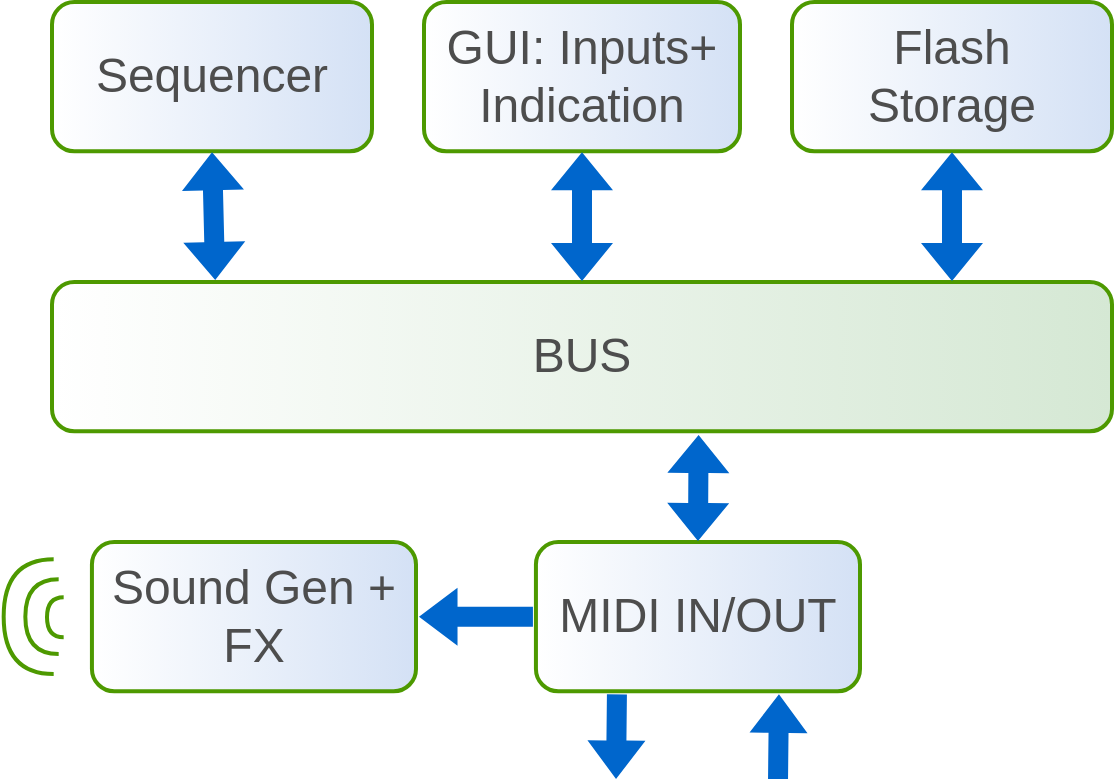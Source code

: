 <mxfile compressed="true" version="26.0.14"><diagram name="Page-1" id="eG5tvo9UgwHiR6DEYF9L"><mxGraphModel dx="1194" dy="477" grid="1" gridSize="10" guides="1" tooltips="1" connect="1" arrows="1" fold="1" page="1" pageScale="1" pageWidth="1169" pageHeight="827" math="0" shadow="0"><root><mxCell id="0"/><mxCell id="1" parent="0"/><mxCell id="TZSDHcv375y_gvkYPDKj-7" value="MIDI IN/OUT" style="rounded=1;whiteSpace=wrap;html=1;shadow=0;strokeWidth=2;fillColor=#D4E1F5;gradientColor=#ffffff;fontFamily=Helvetica;fontSize=24;align=center;strokeColor=#4D9900;gradientDirection=west;fontColor=#4D4D4D;" parent="1" vertex="1"><mxGeometry x="581.966" y="310.002" width="162.036" height="74.667" as="geometry"/></mxCell><mxCell id="TZSDHcv375y_gvkYPDKj-8" value="Sound Gen + FX" style="rounded=1;whiteSpace=wrap;html=1;shadow=0;strokeWidth=2;fillColor=#D4E1F5;gradientColor=#ffffff;fontFamily=Helvetica;fontSize=24;align=center;strokeColor=#4D9900;gradientDirection=west;fontColor=#4D4D4D;" parent="1" vertex="1"><mxGeometry x="359.966" y="310" width="162.036" height="74.667" as="geometry"/></mxCell><mxCell id="TZSDHcv375y_gvkYPDKj-10" value="BUS" style="rounded=1;whiteSpace=wrap;html=1;shadow=0;strokeWidth=2;fillColor=#D5E8D4;gradientColor=#ffffff;fontFamily=Helvetica;fontSize=24;align=center;strokeColor=#4D9900;gradientDirection=west;fontColor=#4D4D4D;" parent="1" vertex="1"><mxGeometry x="340" y="180" width="530" height="74.67" as="geometry"/></mxCell><mxCell id="TZSDHcv375y_gvkYPDKj-12" value="Flash&lt;br&gt;Storage" style="rounded=1;whiteSpace=wrap;html=1;shadow=0;strokeWidth=2;fillColor=#D4E1F5;gradientColor=#ffffff;fontFamily=Helvetica;fontSize=24;align=center;strokeColor=#4D9900;gradientDirection=west;fontColor=#4D4D4D;" parent="1" vertex="1"><mxGeometry x="710" y="40" width="160" height="74.67" as="geometry"/></mxCell><mxCell id="TZSDHcv375y_gvkYPDKj-13" value="GUI: Inputs+&lt;br&gt;I&lt;span style=&quot;background-color: transparent; color: light-dark(rgb(77, 77, 77), rgb(171, 171, 171));&quot;&gt;ndication&lt;/span&gt;" style="rounded=1;whiteSpace=wrap;html=1;shadow=0;strokeWidth=2;fillColor=#D4E1F5;gradientColor=#ffffff;fontFamily=Helvetica;fontSize=24;align=center;strokeColor=#4D9900;gradientDirection=west;fontColor=#4D4D4D;" parent="1" vertex="1"><mxGeometry x="526" y="40" width="158" height="74.67" as="geometry"/></mxCell><mxCell id="Whw1uoBwT5rwK0WxoIqT-2" style="edgeStyle=none;rounded=0;html=1;shadow=0;endArrow=blockThin;endFill=1;jettySize=auto;orthogonalLoop=1;strokeWidth=3;fontFamily=Helvetica;fontSize=18;align=center;shape=flexArrow;strokeColor=none;fillColor=#0066CC;endWidth=16;endSize=5.42;width=8;sourcePerimeterSpacing=-2;dashed=1;fontColor=#4D4D4D;entryX=0.75;entryY=1;entryDx=0;entryDy=0;" parent="1" target="TZSDHcv375y_gvkYPDKj-7" edge="1"><mxGeometry relative="1" as="geometry"><mxPoint x="703" y="430" as="sourcePoint"/><mxPoint x="139.79" y="249.78" as="targetPoint"/></mxGeometry></mxCell><mxCell id="Whw1uoBwT5rwK0WxoIqT-3" style="edgeStyle=none;rounded=0;html=1;shadow=0;endArrow=blockThin;endFill=1;jettySize=auto;orthogonalLoop=1;strokeWidth=3;fontFamily=Helvetica;fontSize=18;align=center;shape=flexArrow;strokeColor=none;fillColor=#0066CC;endWidth=16;endSize=5.42;width=8;sourcePerimeterSpacing=-2;dashed=1;fontColor=#4D4D4D;exitX=0.25;exitY=1;exitDx=0;exitDy=0;" parent="1" source="TZSDHcv375y_gvkYPDKj-7" edge="1"><mxGeometry relative="1" as="geometry"><mxPoint x="740" y="359" as="sourcePoint"/><mxPoint x="622" y="430" as="targetPoint"/></mxGeometry></mxCell><mxCell id="Whw1uoBwT5rwK0WxoIqT-10" style="edgeStyle=none;rounded=0;html=1;shadow=0;endArrow=blockThin;endFill=1;jettySize=auto;orthogonalLoop=1;strokeWidth=3;fontFamily=Helvetica;fontSize=18;align=center;shape=flexArrow;strokeColor=none;fillColor=#0066CC;endWidth=16;endSize=5.42;width=8;sourcePerimeterSpacing=-2;dashed=1;fontColor=#4D4D4D;exitX=0;exitY=0.5;exitDx=0;exitDy=0;entryX=1;entryY=0.5;entryDx=0;entryDy=0;" parent="1" source="TZSDHcv375y_gvkYPDKj-7" target="TZSDHcv375y_gvkYPDKj-8" edge="1"><mxGeometry relative="1" as="geometry"><mxPoint x="260" y="120" as="sourcePoint"/><mxPoint x="181" y="240" as="targetPoint"/></mxGeometry></mxCell><mxCell id="Whw1uoBwT5rwK0WxoIqT-13" value="Sequencer" style="rounded=1;whiteSpace=wrap;html=1;shadow=0;strokeWidth=2;fillColor=#D4E1F5;gradientColor=#ffffff;fontFamily=Helvetica;fontSize=24;align=center;strokeColor=#4D9900;gradientDirection=west;fontColor=#4D4D4D;" parent="1" vertex="1"><mxGeometry x="340" y="40" width="160" height="74.67" as="geometry"/></mxCell><mxCell id="r1k9Vs8_axK-B9l9-zTd-3" value="" style="shape=flexArrow;endArrow=classic;startArrow=classic;html=1;rounded=0;fillColor=#0066CC;strokeColor=none;exitX=0.5;exitY=0;exitDx=0;exitDy=0;entryX=0.61;entryY=1.018;entryDx=0;entryDy=0;entryPerimeter=0;" parent="1" source="TZSDHcv375y_gvkYPDKj-7" target="TZSDHcv375y_gvkYPDKj-10" edge="1"><mxGeometry width="100" height="100" relative="1" as="geometry"><mxPoint x="280" y="310" as="sourcePoint"/><mxPoint x="390" y="180" as="targetPoint"/></mxGeometry></mxCell><mxCell id="r1k9Vs8_axK-B9l9-zTd-4" value="" style="shape=flexArrow;endArrow=classic;startArrow=classic;html=1;rounded=0;fillColor=#0066CC;strokeColor=none;entryX=0.5;entryY=1;entryDx=0;entryDy=0;exitX=0.154;exitY=-0.007;exitDx=0;exitDy=0;exitPerimeter=0;" parent="1" source="TZSDHcv375y_gvkYPDKj-10" target="Whw1uoBwT5rwK0WxoIqT-13" edge="1"><mxGeometry width="100" height="100" relative="1" as="geometry"><mxPoint x="473" y="180" as="sourcePoint"/><mxPoint x="370" y="140" as="targetPoint"/></mxGeometry></mxCell><mxCell id="r1k9Vs8_axK-B9l9-zTd-5" value="" style="shape=flexArrow;endArrow=classic;startArrow=classic;html=1;rounded=0;fillColor=#0066CC;strokeColor=none;exitX=0.5;exitY=1;exitDx=0;exitDy=0;" parent="1" source="TZSDHcv375y_gvkYPDKj-12" edge="1"><mxGeometry width="100" height="100" relative="1" as="geometry"><mxPoint x="460" y="360" as="sourcePoint"/><mxPoint x="790" y="180" as="targetPoint"/></mxGeometry></mxCell><mxCell id="r1k9Vs8_axK-B9l9-zTd-18" value="" style="group;rotation=-180;" parent="1" vertex="1" connectable="0"><mxGeometry x="320" y="318.67" width="30" height="57.33" as="geometry"/></mxCell><mxCell id="r1k9Vs8_axK-B9l9-zTd-6" value="" style="shape=requiredInterface;html=1;verticalLabelPosition=bottom;sketch=0;strokeWidth=2;fillColor=none;strokeColor=light-dark(#4d9900, #ededed);rotation=-180;" parent="r1k9Vs8_axK-B9l9-zTd-18" vertex="1"><mxGeometry x="17.5" y="19.0" width="8.333" height="20.0" as="geometry"/></mxCell><mxCell id="r1k9Vs8_axK-B9l9-zTd-8" value="" style="shape=requiredInterface;html=1;verticalLabelPosition=bottom;sketch=0;strokeWidth=2;fillColor=none;strokeColor=light-dark(#4d9900, #ededed);rotation=-180;" parent="r1k9Vs8_axK-B9l9-zTd-18" vertex="1"><mxGeometry x="6.667" y="10.0" width="16.667" height="37.33" as="geometry"/></mxCell><mxCell id="r1k9Vs8_axK-B9l9-zTd-9" value="" style="shape=requiredInterface;html=1;verticalLabelPosition=bottom;sketch=0;strokeWidth=2;fillColor=none;strokeColor=light-dark(#4d9900, #ededed);rotation=-180;" parent="r1k9Vs8_axK-B9l9-zTd-18" vertex="1"><mxGeometry x="-4.167" width="25" height="57.33" as="geometry"/></mxCell><mxCell id="r1k9Vs8_axK-B9l9-zTd-75" value="" style="shape=flexArrow;endArrow=classic;startArrow=classic;html=1;rounded=0;fillColor=#0066CC;strokeColor=none;exitX=0.5;exitY=1;exitDx=0;exitDy=0;entryX=0.5;entryY=0;entryDx=0;entryDy=0;" parent="1" source="TZSDHcv375y_gvkYPDKj-13" target="TZSDHcv375y_gvkYPDKj-10" edge="1"><mxGeometry width="100" height="100" relative="1" as="geometry"><mxPoint x="700" y="140" as="sourcePoint"/><mxPoint x="630" y="179" as="targetPoint"/></mxGeometry></mxCell></root></mxGraphModel></diagram></mxfile>